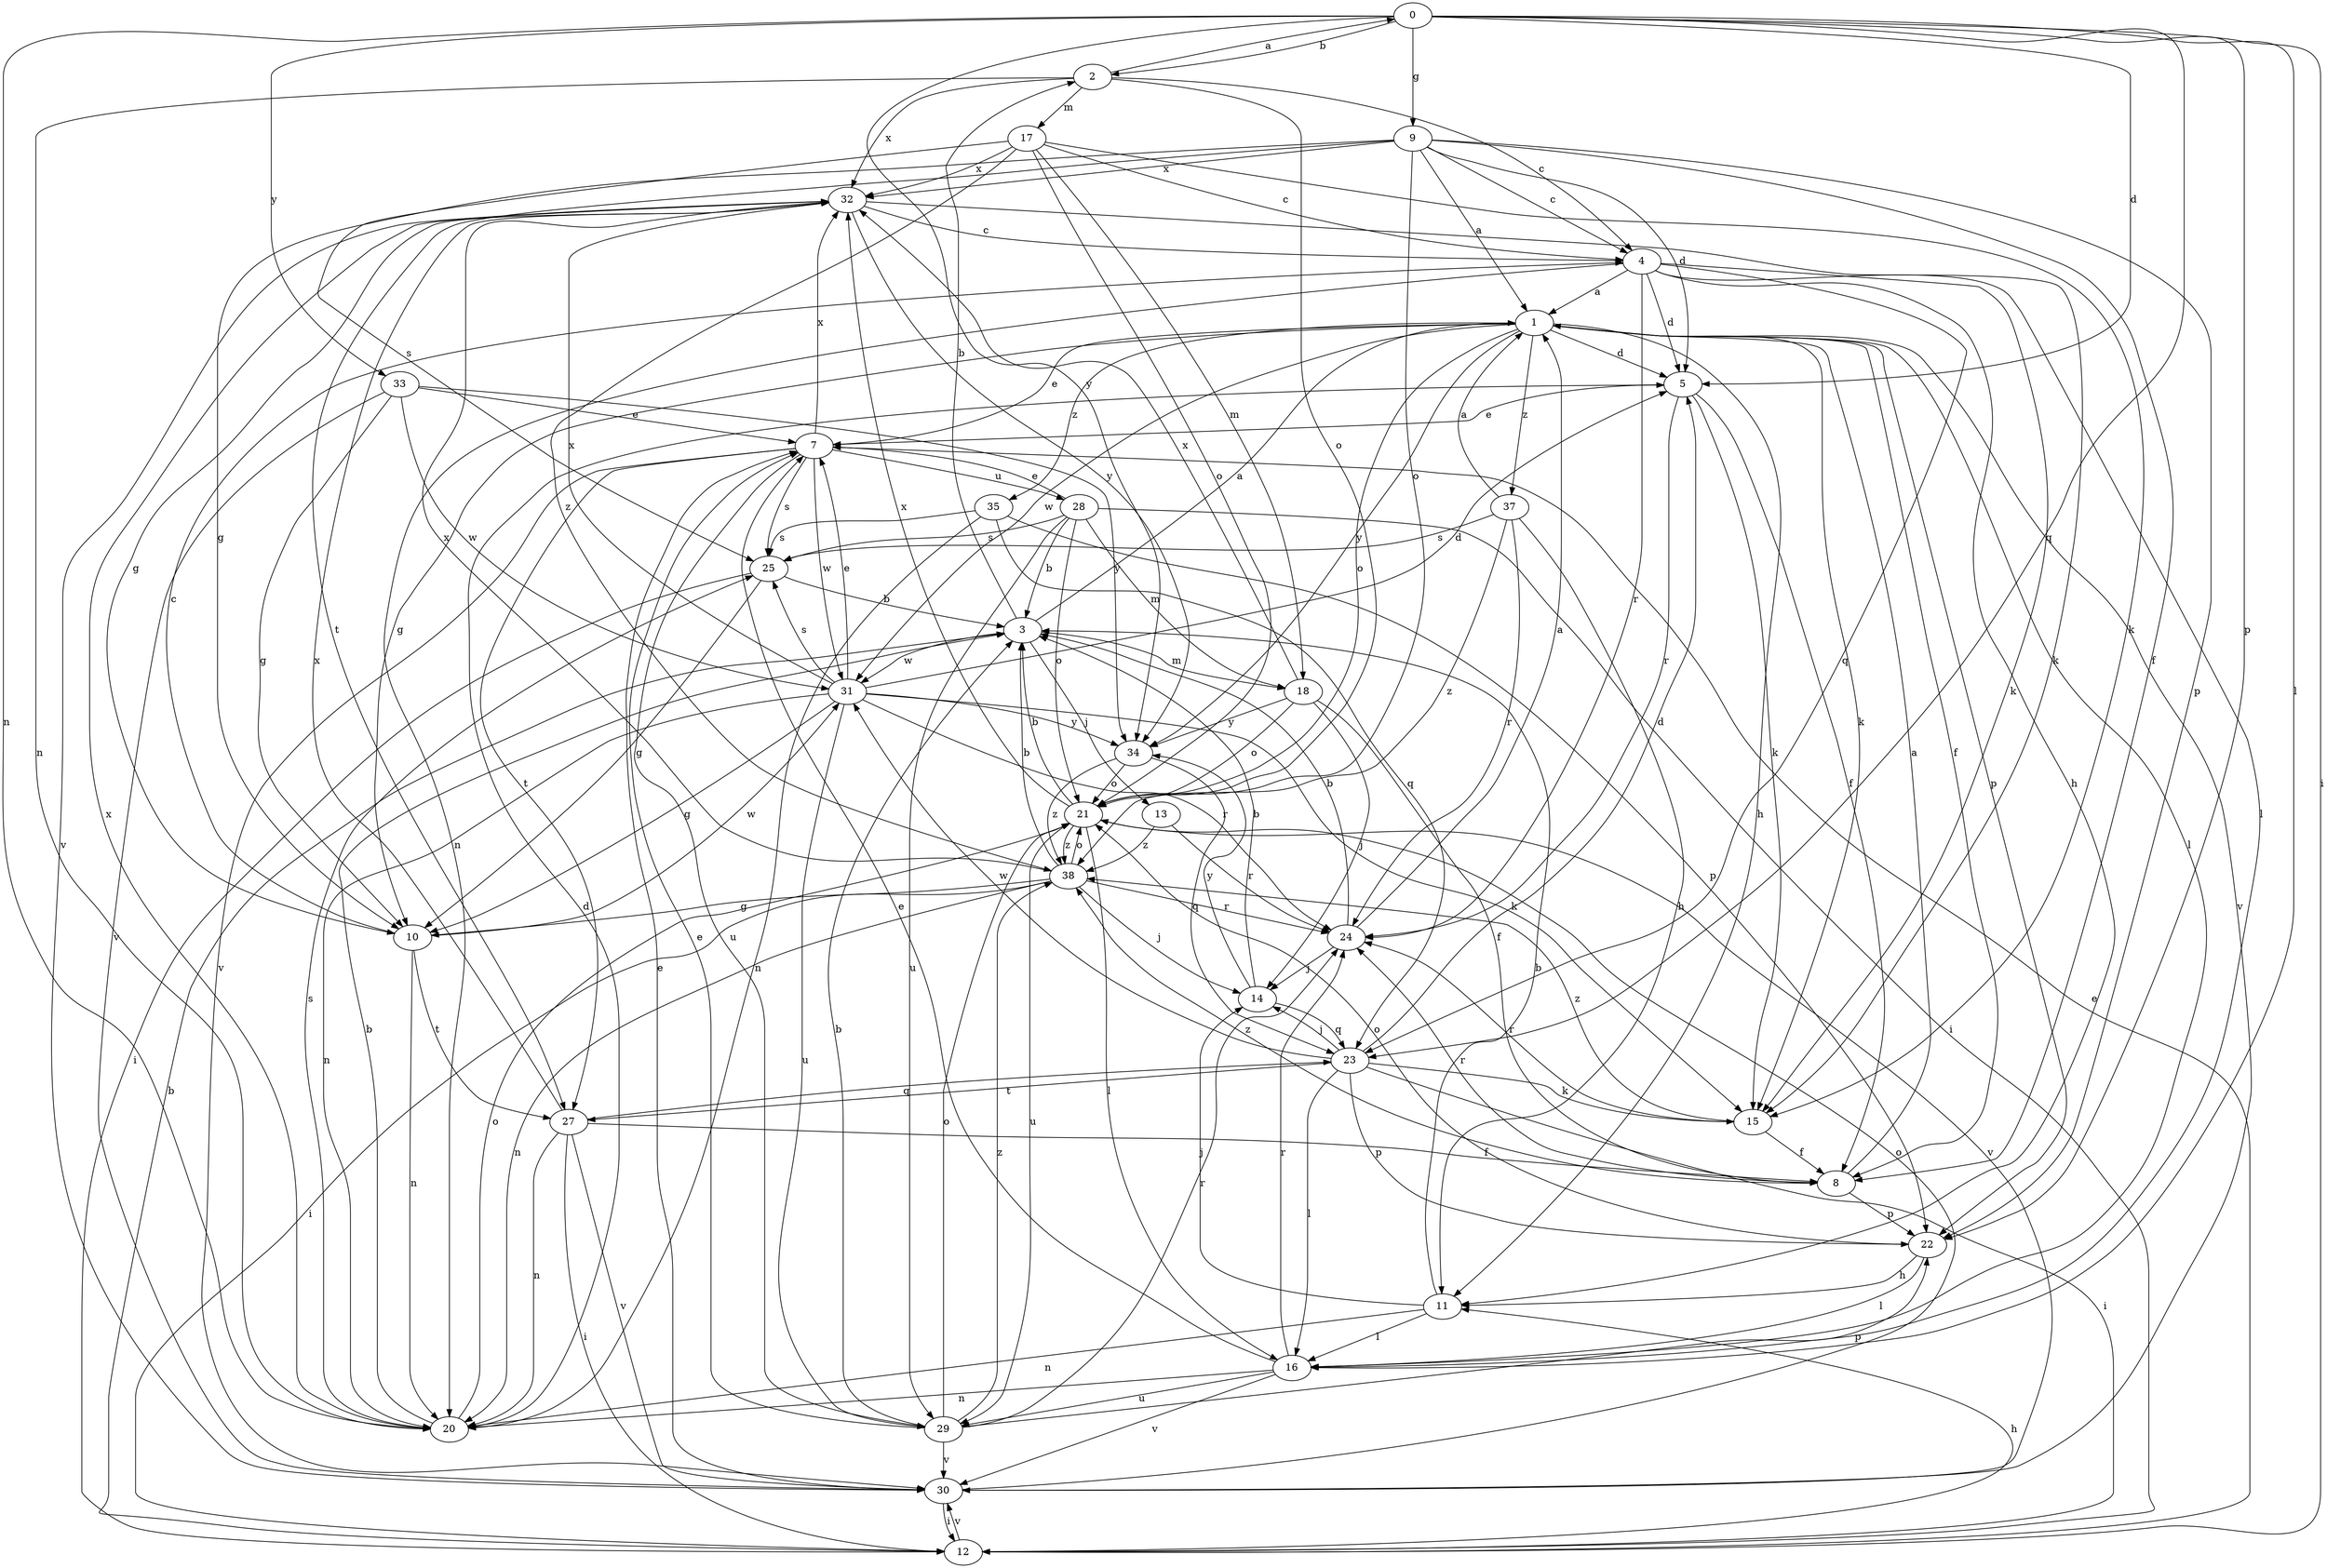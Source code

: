 strict digraph  {
0;
1;
2;
3;
4;
5;
7;
8;
9;
10;
11;
12;
13;
14;
15;
16;
17;
18;
20;
21;
22;
23;
24;
25;
27;
28;
29;
30;
31;
32;
33;
34;
35;
37;
38;
0 -> 2  [label=b];
0 -> 5  [label=d];
0 -> 9  [label=g];
0 -> 12  [label=i];
0 -> 16  [label=l];
0 -> 20  [label=n];
0 -> 22  [label=p];
0 -> 23  [label=q];
0 -> 33  [label=y];
0 -> 34  [label=y];
1 -> 5  [label=d];
1 -> 7  [label=e];
1 -> 8  [label=f];
1 -> 10  [label=g];
1 -> 11  [label=h];
1 -> 15  [label=k];
1 -> 16  [label=l];
1 -> 21  [label=o];
1 -> 22  [label=p];
1 -> 30  [label=v];
1 -> 31  [label=w];
1 -> 34  [label=y];
1 -> 35  [label=z];
1 -> 37  [label=z];
2 -> 0  [label=a];
2 -> 4  [label=c];
2 -> 17  [label=m];
2 -> 20  [label=n];
2 -> 21  [label=o];
2 -> 32  [label=x];
3 -> 1  [label=a];
3 -> 2  [label=b];
3 -> 13  [label=j];
3 -> 18  [label=m];
3 -> 31  [label=w];
4 -> 1  [label=a];
4 -> 5  [label=d];
4 -> 11  [label=h];
4 -> 15  [label=k];
4 -> 16  [label=l];
4 -> 20  [label=n];
4 -> 23  [label=q];
4 -> 24  [label=r];
5 -> 7  [label=e];
5 -> 8  [label=f];
5 -> 15  [label=k];
5 -> 24  [label=r];
7 -> 25  [label=s];
7 -> 27  [label=t];
7 -> 28  [label=u];
7 -> 29  [label=u];
7 -> 30  [label=v];
7 -> 31  [label=w];
7 -> 32  [label=x];
8 -> 1  [label=a];
8 -> 22  [label=p];
8 -> 24  [label=r];
8 -> 38  [label=z];
9 -> 1  [label=a];
9 -> 4  [label=c];
9 -> 5  [label=d];
9 -> 8  [label=f];
9 -> 10  [label=g];
9 -> 21  [label=o];
9 -> 22  [label=p];
9 -> 27  [label=t];
9 -> 32  [label=x];
10 -> 4  [label=c];
10 -> 20  [label=n];
10 -> 27  [label=t];
10 -> 31  [label=w];
11 -> 3  [label=b];
11 -> 14  [label=j];
11 -> 16  [label=l];
11 -> 20  [label=n];
12 -> 3  [label=b];
12 -> 7  [label=e];
12 -> 11  [label=h];
12 -> 30  [label=v];
13 -> 24  [label=r];
13 -> 38  [label=z];
14 -> 3  [label=b];
14 -> 23  [label=q];
14 -> 34  [label=y];
15 -> 8  [label=f];
15 -> 24  [label=r];
15 -> 38  [label=z];
16 -> 7  [label=e];
16 -> 20  [label=n];
16 -> 24  [label=r];
16 -> 29  [label=u];
16 -> 30  [label=v];
17 -> 4  [label=c];
17 -> 15  [label=k];
17 -> 18  [label=m];
17 -> 21  [label=o];
17 -> 25  [label=s];
17 -> 32  [label=x];
17 -> 38  [label=z];
18 -> 8  [label=f];
18 -> 14  [label=j];
18 -> 21  [label=o];
18 -> 32  [label=x];
18 -> 34  [label=y];
20 -> 3  [label=b];
20 -> 5  [label=d];
20 -> 21  [label=o];
20 -> 25  [label=s];
20 -> 32  [label=x];
21 -> 3  [label=b];
21 -> 16  [label=l];
21 -> 29  [label=u];
21 -> 30  [label=v];
21 -> 32  [label=x];
21 -> 38  [label=z];
22 -> 11  [label=h];
22 -> 16  [label=l];
22 -> 21  [label=o];
23 -> 5  [label=d];
23 -> 12  [label=i];
23 -> 14  [label=j];
23 -> 15  [label=k];
23 -> 16  [label=l];
23 -> 22  [label=p];
23 -> 27  [label=t];
23 -> 31  [label=w];
24 -> 1  [label=a];
24 -> 3  [label=b];
24 -> 14  [label=j];
25 -> 3  [label=b];
25 -> 10  [label=g];
25 -> 12  [label=i];
27 -> 8  [label=f];
27 -> 12  [label=i];
27 -> 20  [label=n];
27 -> 23  [label=q];
27 -> 30  [label=v];
27 -> 32  [label=x];
28 -> 3  [label=b];
28 -> 7  [label=e];
28 -> 12  [label=i];
28 -> 18  [label=m];
28 -> 21  [label=o];
28 -> 25  [label=s];
28 -> 29  [label=u];
29 -> 3  [label=b];
29 -> 7  [label=e];
29 -> 21  [label=o];
29 -> 22  [label=p];
29 -> 24  [label=r];
29 -> 30  [label=v];
29 -> 38  [label=z];
30 -> 7  [label=e];
30 -> 12  [label=i];
30 -> 21  [label=o];
31 -> 5  [label=d];
31 -> 7  [label=e];
31 -> 10  [label=g];
31 -> 15  [label=k];
31 -> 20  [label=n];
31 -> 24  [label=r];
31 -> 25  [label=s];
31 -> 29  [label=u];
31 -> 32  [label=x];
31 -> 34  [label=y];
32 -> 4  [label=c];
32 -> 10  [label=g];
32 -> 15  [label=k];
32 -> 30  [label=v];
32 -> 34  [label=y];
33 -> 7  [label=e];
33 -> 10  [label=g];
33 -> 30  [label=v];
33 -> 31  [label=w];
33 -> 34  [label=y];
34 -> 21  [label=o];
34 -> 23  [label=q];
34 -> 38  [label=z];
35 -> 20  [label=n];
35 -> 22  [label=p];
35 -> 23  [label=q];
35 -> 25  [label=s];
37 -> 1  [label=a];
37 -> 11  [label=h];
37 -> 24  [label=r];
37 -> 25  [label=s];
37 -> 38  [label=z];
38 -> 3  [label=b];
38 -> 10  [label=g];
38 -> 12  [label=i];
38 -> 14  [label=j];
38 -> 20  [label=n];
38 -> 21  [label=o];
38 -> 24  [label=r];
38 -> 32  [label=x];
}
